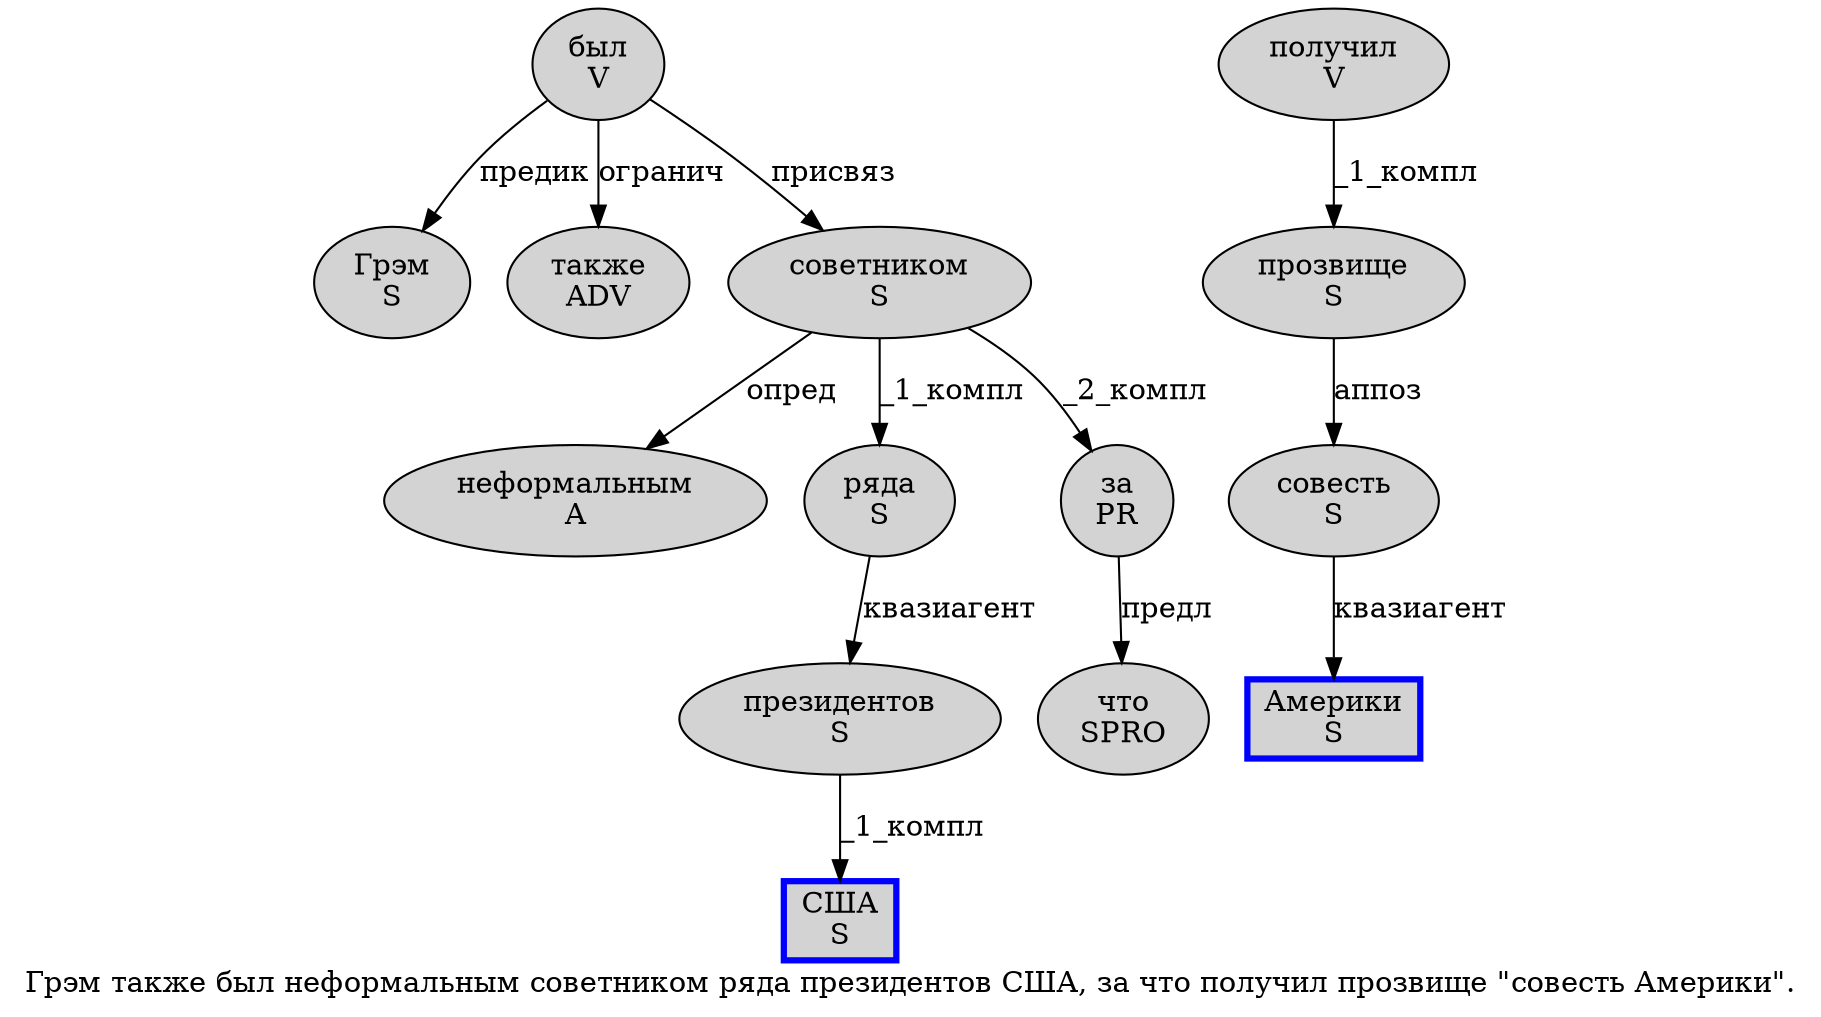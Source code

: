 digraph SENTENCE_126 {
	graph [label="Грэм также был неформальным советником ряда президентов США, за что получил прозвище \"совесть Америки\"."]
	node [style=filled]
		0 [label="Грэм
S" color="" fillcolor=lightgray penwidth=1 shape=ellipse]
		1 [label="также
ADV" color="" fillcolor=lightgray penwidth=1 shape=ellipse]
		2 [label="был
V" color="" fillcolor=lightgray penwidth=1 shape=ellipse]
		3 [label="неформальным
A" color="" fillcolor=lightgray penwidth=1 shape=ellipse]
		4 [label="советником
S" color="" fillcolor=lightgray penwidth=1 shape=ellipse]
		5 [label="ряда
S" color="" fillcolor=lightgray penwidth=1 shape=ellipse]
		6 [label="президентов
S" color="" fillcolor=lightgray penwidth=1 shape=ellipse]
		7 [label="США
S" color=blue fillcolor=lightgray penwidth=3 shape=box]
		9 [label="за
PR" color="" fillcolor=lightgray penwidth=1 shape=ellipse]
		10 [label="что
SPRO" color="" fillcolor=lightgray penwidth=1 shape=ellipse]
		11 [label="получил
V" color="" fillcolor=lightgray penwidth=1 shape=ellipse]
		12 [label="прозвище
S" color="" fillcolor=lightgray penwidth=1 shape=ellipse]
		14 [label="совесть
S" color="" fillcolor=lightgray penwidth=1 shape=ellipse]
		15 [label="Америки
S" color=blue fillcolor=lightgray penwidth=3 shape=box]
			6 -> 7 [label="_1_компл"]
			11 -> 12 [label="_1_компл"]
			14 -> 15 [label="квазиагент"]
			2 -> 0 [label="предик"]
			2 -> 1 [label="огранич"]
			2 -> 4 [label="присвяз"]
			9 -> 10 [label="предл"]
			5 -> 6 [label="квазиагент"]
			12 -> 14 [label="аппоз"]
			4 -> 3 [label="опред"]
			4 -> 5 [label="_1_компл"]
			4 -> 9 [label="_2_компл"]
}